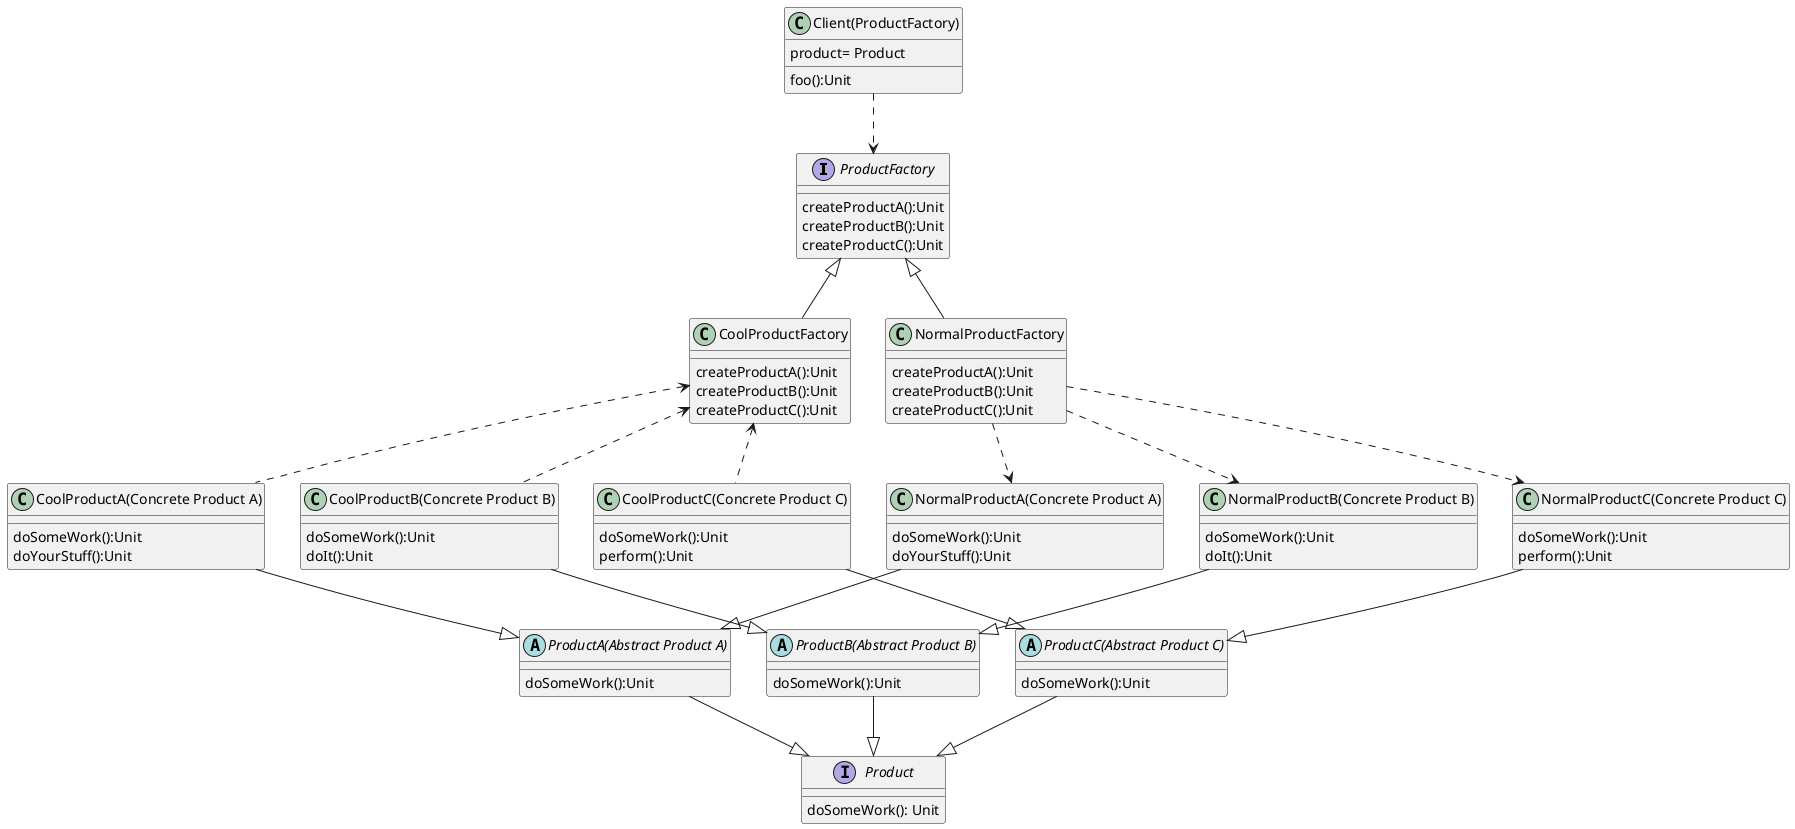 @startuml
'https://plantuml.com/class-diagram

together {
interface "ProductFactory" as ProductFactory {
   createProductA():Unit
   createProductB():Unit
   createProductC():Unit
}
class "Client(ProductFactory)" as Client {
   product= Product
   foo():Unit
}
}

together {
class "CoolProductFactory" as CoolProductFactory {
   createProductA():Unit
   createProductB():Unit
   createProductC():Unit
}

class "NormalProductFactory" as NormalProductFactory {
   createProductA():Unit
   createProductB():Unit
   createProductC():Unit
}
}
interface "Product" as Product {
    doSomeWork(): Unit
}



together {
class "CoolProductA(Concrete Product A)" as CoolProductA {
   doSomeWork():Unit
   doYourStuff():Unit
}
class "CoolProductB(Concrete Product B)" as CoolProductB {
   doSomeWork():Unit
   doIt():Unit
}

class "CoolProductC(Concrete Product C)" as CoolProductC {
   doSomeWork():Unit
   perform():Unit
}
}
together {
class "NormalProductA(Concrete Product A)" as NormalProductA {
   doSomeWork():Unit
   doYourStuff():Unit
}

class "NormalProductB(Concrete Product B)" as NormalProductB {
   doSomeWork():Unit
   doIt():Unit
}

class "NormalProductC(Concrete Product C)" as NormalProductC {
   doSomeWork():Unit
   perform():Unit
}
}

abstract "ProductA(Abstract Product A)" as ProductA {
   doSomeWork():Unit
}
abstract "ProductB(Abstract Product B)" as ProductB {
   doSomeWork():Unit
}
abstract "ProductC(Abstract Product C)" as ProductC {
   doSomeWork():Unit
}


CoolProductFactory <.. CoolProductA
CoolProductFactory <.. CoolProductB
CoolProductFactory <.. CoolProductC

NormalProductFactory ..> NormalProductA
NormalProductFactory ..> NormalProductB
NormalProductFactory ..> NormalProductC

ProductFactory <|-- CoolProductFactory
ProductFactory <|-- NormalProductFactory

CoolProductA --|> ProductA
CoolProductB --|> ProductB
NormalProductA --|> ProductA


NormalProductB --|> ProductB

CoolProductC --|> ProductC
NormalProductC --|> ProductC

ProductA --|> Product
ProductB --|> Product
ProductC --|> Product

Client ..> ProductFactory












@enduml